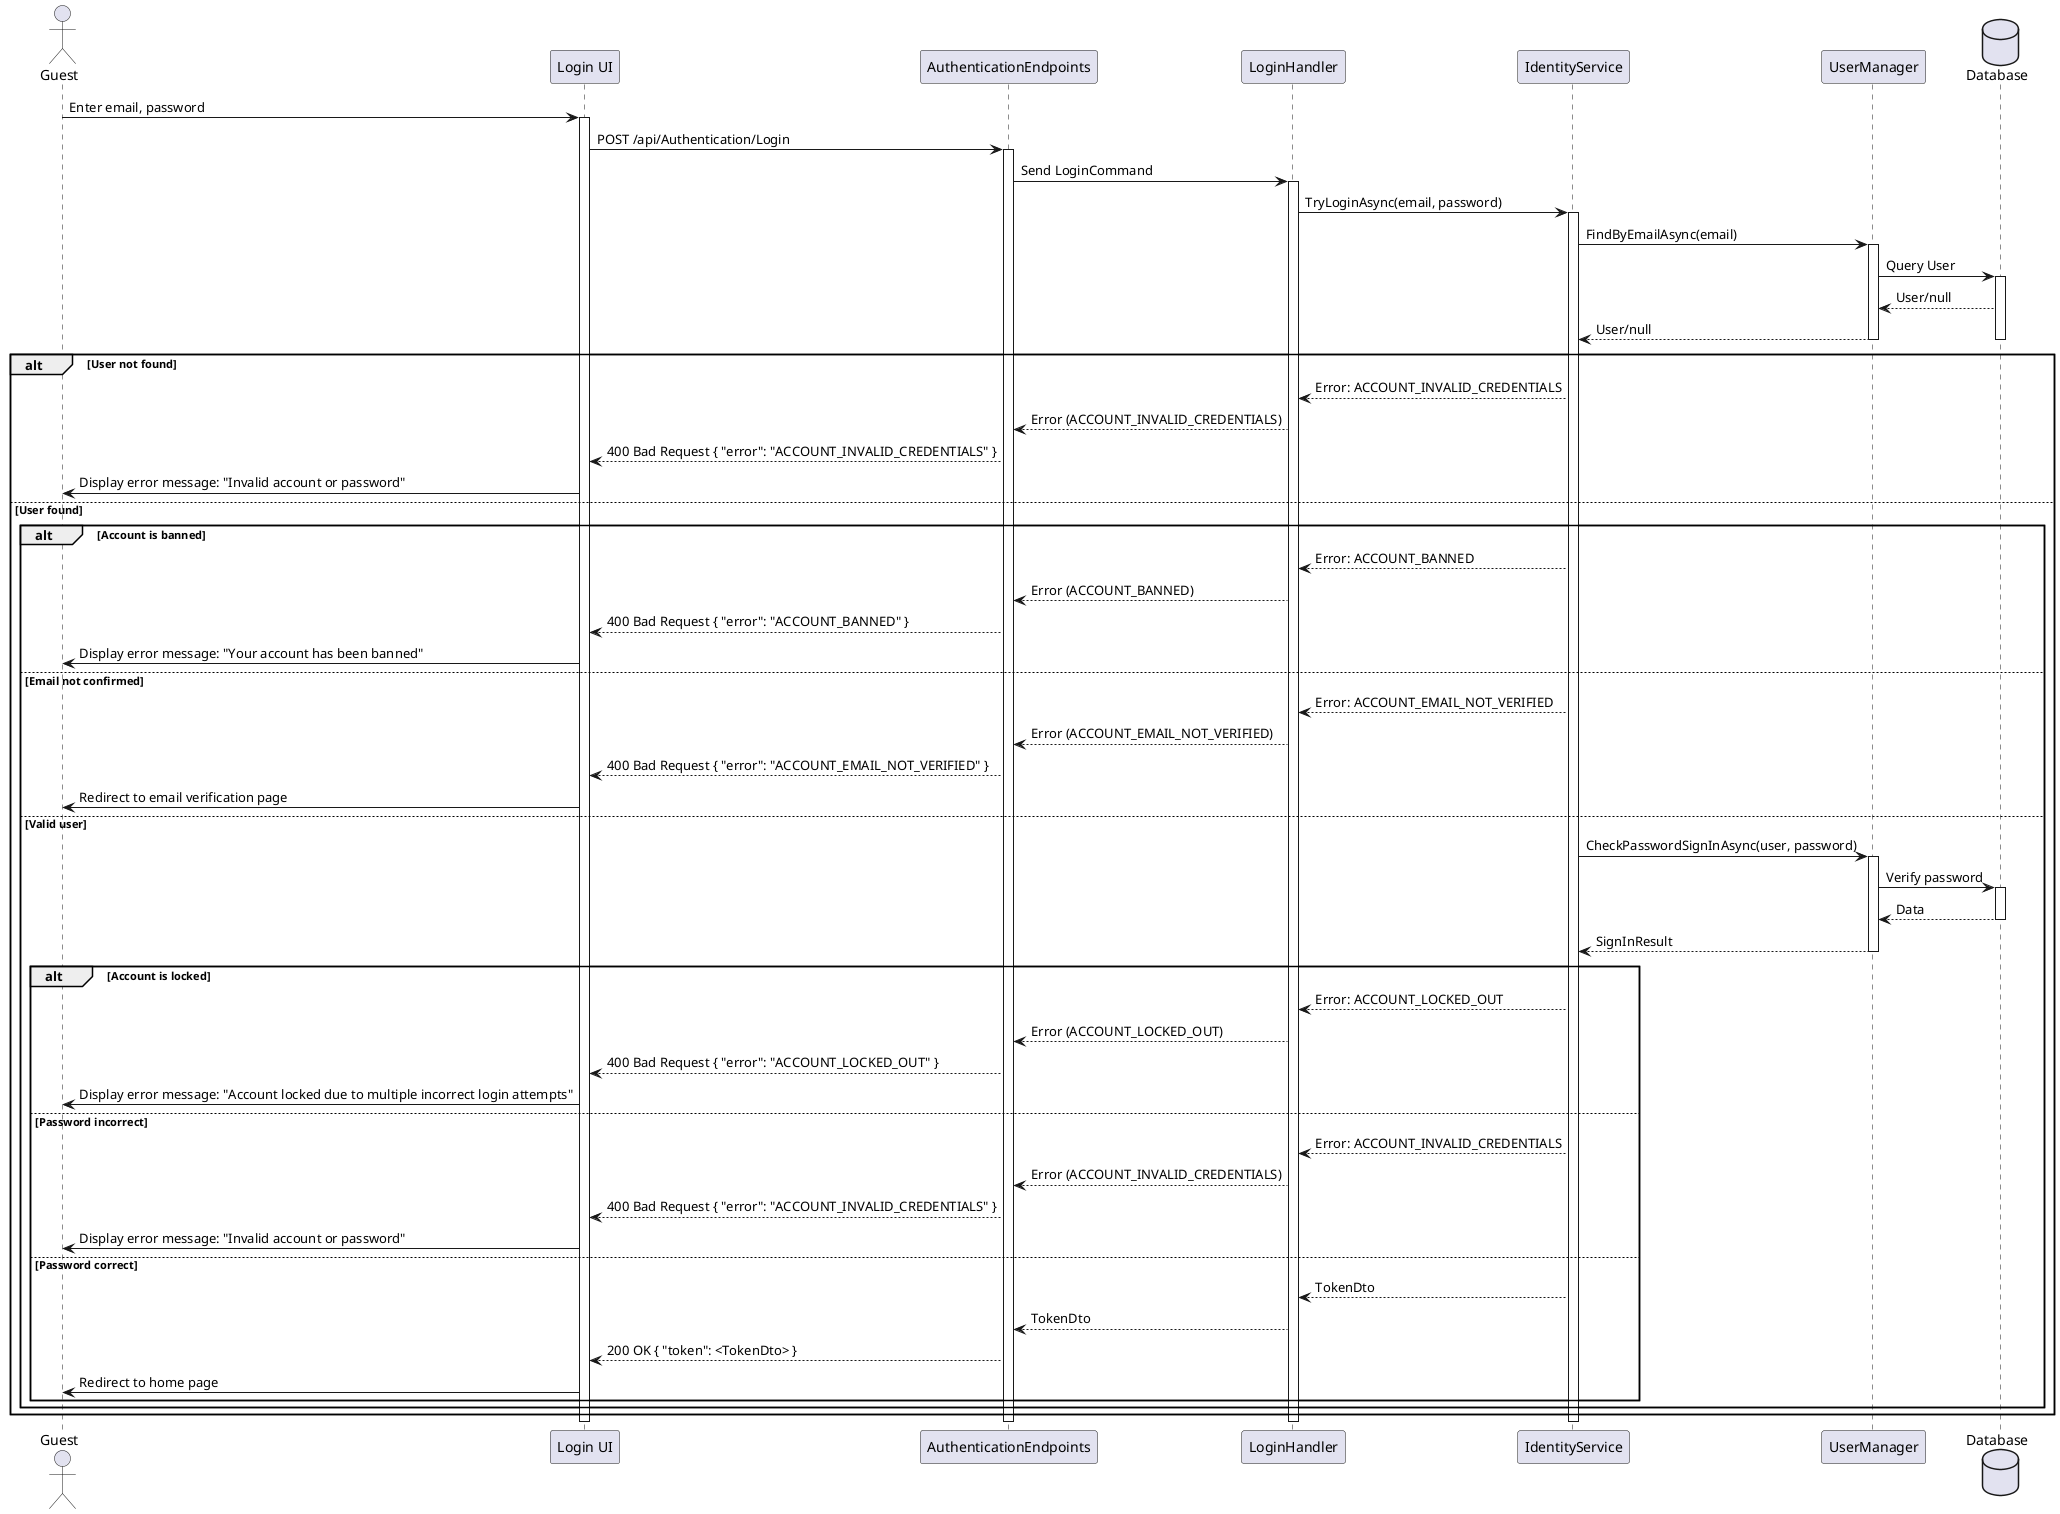 @startuml
actor Guest as User
participant "Login UI" as UI
participant AuthenticationEndpoints
participant LoginHandler
participant IdentityService
participant UserManager
Database Database

User -> UI : Enter email, password
activate UI
UI -> AuthenticationEndpoints : POST /api/Authentication/Login
activate AuthenticationEndpoints
AuthenticationEndpoints -> LoginHandler : Send LoginCommand
activate LoginHandler
LoginHandler -> IdentityService : TryLoginAsync(email, password)
activate IdentityService
IdentityService -> UserManager : FindByEmailAsync(email)
activate UserManager
UserManager -> Database : Query User
activate Database
Database --> UserManager : User/null
UserManager --> IdentityService : User/null

deactivate Database
alt User not found
    deactivate UserManager
    IdentityService --> LoginHandler : Error: ACCOUNT_INVALID_CREDENTIALS
    LoginHandler --> AuthenticationEndpoints : Error (ACCOUNT_INVALID_CREDENTIALS)
    AuthenticationEndpoints --> UI : 400 Bad Request { "error": "ACCOUNT_INVALID_CREDENTIALS" }
    UI -> User : Display error message: "Invalid account or password"
else User found
    alt Account is banned
        deactivate UserManager
        IdentityService --> LoginHandler : Error: ACCOUNT_BANNED
        LoginHandler --> AuthenticationEndpoints : Error (ACCOUNT_BANNED)
        AuthenticationEndpoints --> UI : 400 Bad Request { "error": "ACCOUNT_BANNED" }
        UI -> User : Display error message: "Your account has been banned"
    else Email not confirmed
        deactivate UserManager
        IdentityService --> LoginHandler : Error: ACCOUNT_EMAIL_NOT_VERIFIED
        LoginHandler --> AuthenticationEndpoints : Error (ACCOUNT_EMAIL_NOT_VERIFIED)
        AuthenticationEndpoints --> UI : 400 Bad Request { "error": "ACCOUNT_EMAIL_NOT_VERIFIED" }
        UI -> User : Redirect to email verification page
    else Valid user
        IdentityService -> UserManager : CheckPasswordSignInAsync(user, password)
        activate UserManager
        UserManager -> Database : Verify password
        activate Database
        Database --> UserManager : Data
        deactivate Database
        UserManager --> IdentityService : SignInResult
        deactivate UserManager
        alt Account is locked
            IdentityService --> LoginHandler : Error: ACCOUNT_LOCKED_OUT
            LoginHandler --> AuthenticationEndpoints : Error (ACCOUNT_LOCKED_OUT)
            AuthenticationEndpoints --> UI : 400 Bad Request { "error": "ACCOUNT_LOCKED_OUT" }
            UI -> User : Display error message: "Account locked due to multiple incorrect login attempts"
        else Password incorrect
            IdentityService --> LoginHandler : Error: ACCOUNT_INVALID_CREDENTIALS
            LoginHandler --> AuthenticationEndpoints : Error (ACCOUNT_INVALID_CREDENTIALS)
            AuthenticationEndpoints --> UI : 400 Bad Request { "error": "ACCOUNT_INVALID_CREDENTIALS" }
            UI -> User : Display error message: "Invalid account or password"
        else Password correct
            IdentityService --> LoginHandler : TokenDto
            LoginHandler --> AuthenticationEndpoints : TokenDto
            AuthenticationEndpoints --> UI : 200 OK { "token": <TokenDto> }
            UI -> User : Redirect to home page
        end
    end
end
deactivate IdentityService
deactivate LoginHandler
deactivate AuthenticationEndpoints
deactivate UI
@enduml